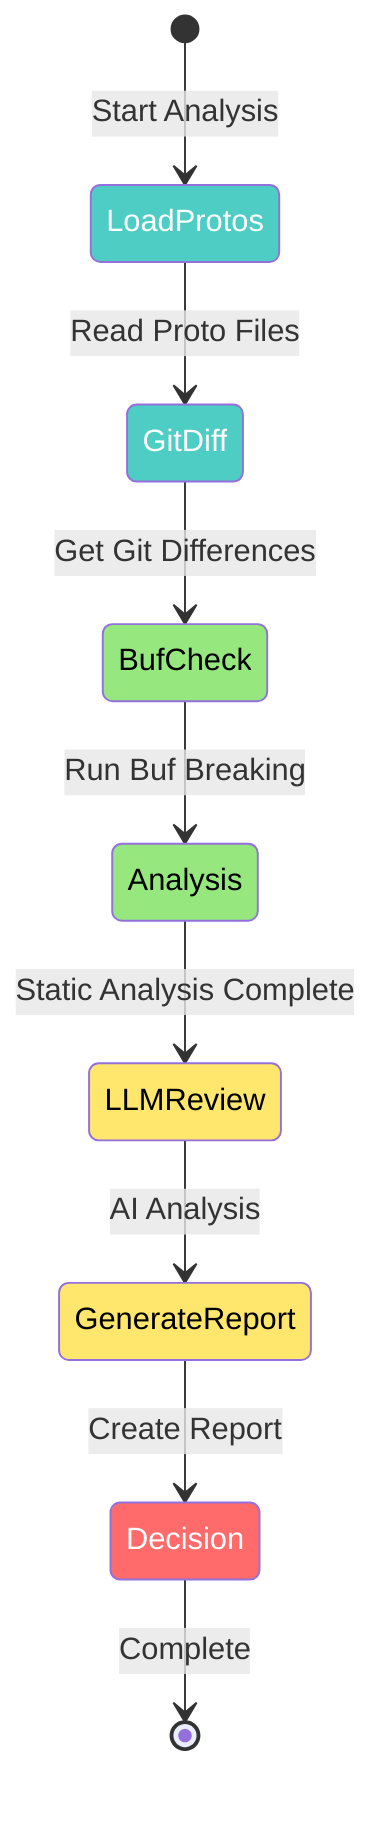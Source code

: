 stateDiagram-v2
    [*] --> LoadProtos: Start Analysis
    LoadProtos --> GitDiff: Read Proto Files
    GitDiff --> BufCheck: Get Git Differences
    BufCheck --> Analysis: Run Buf Breaking
    Analysis --> LLMReview: Static Analysis Complete
    LLMReview --> GenerateReport: AI Analysis
    GenerateReport --> Decision: Create Report
    Decision --> [*]: Complete

    style LoadProtos fill:#4ECDC4,color:#FFFFFF
    style GitDiff fill:#4ECDC4,color:#FFFFFF
    style BufCheck fill:#95E77E,color:#000000
    style Analysis fill:#95E77E,color:#000000
    style LLMReview fill:#FFE66D,color:#000000
    style GenerateReport fill:#FFE66D,color:#000000
    style Decision fill:#FF6B6B,color:#FFFFFF